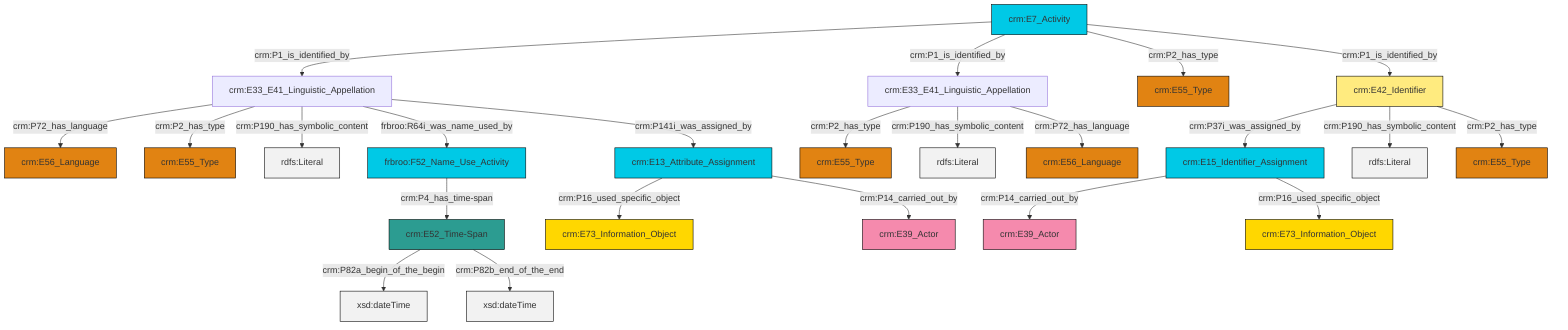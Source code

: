 graph TD
classDef Literal fill:#f2f2f2,stroke:#000000;
classDef CRM_Entity fill:#FFFFFF,stroke:#000000;
classDef Temporal_Entity fill:#00C9E6, stroke:#000000;
classDef Type fill:#E18312, stroke:#000000;
classDef Time-Span fill:#2C9C91, stroke:#000000;
classDef Appellation fill:#FFEB7F, stroke:#000000;
classDef Place fill:#008836, stroke:#000000;
classDef Persistent_Item fill:#B266B2, stroke:#000000;
classDef Conceptual_Object fill:#FFD700, stroke:#000000;
classDef Physical_Thing fill:#D2B48C, stroke:#000000;
classDef Actor fill:#f58aad, stroke:#000000;
classDef PC_Classes fill:#4ce600, stroke:#000000;
classDef Multi fill:#cccccc,stroke:#000000;

0["crm:E42_Identifier"]:::Appellation -->|crm:P37i_was_assigned_by| 1["crm:E15_Identifier_Assignment"]:::Temporal_Entity
8["crm:E13_Attribute_Assignment"]:::Temporal_Entity -->|crm:P16_used_specific_object| 4["crm:E73_Information_Object"]:::Conceptual_Object
13["crm:E7_Activity"]:::Temporal_Entity -->|crm:P1_is_identified_by| 6["crm:E33_E41_Linguistic_Appellation"]:::Default
14["crm:E33_E41_Linguistic_Appellation"]:::Default -->|crm:P2_has_type| 9["crm:E55_Type"]:::Type
13["crm:E7_Activity"]:::Temporal_Entity -->|crm:P1_is_identified_by| 14["crm:E33_E41_Linguistic_Appellation"]:::Default
13["crm:E7_Activity"]:::Temporal_Entity -->|crm:P2_has_type| 17["crm:E55_Type"]:::Type
1["crm:E15_Identifier_Assignment"]:::Temporal_Entity -->|crm:P14_carried_out_by| 11["crm:E39_Actor"]:::Actor
6["crm:E33_E41_Linguistic_Appellation"]:::Default -->|crm:P72_has_language| 15["crm:E56_Language"]:::Type
2["frbroo:F52_Name_Use_Activity"]:::Temporal_Entity -->|crm:P4_has_time-span| 22["crm:E52_Time-Span"]:::Time-Span
6["crm:E33_E41_Linguistic_Appellation"]:::Default -->|crm:P2_has_type| 24["crm:E55_Type"]:::Type
6["crm:E33_E41_Linguistic_Appellation"]:::Default -->|crm:P190_has_symbolic_content| 25[rdfs:Literal]:::Literal
0["crm:E42_Identifier"]:::Appellation -->|crm:P190_has_symbolic_content| 27[rdfs:Literal]:::Literal
14["crm:E33_E41_Linguistic_Appellation"]:::Default -->|crm:P190_has_symbolic_content| 29[rdfs:Literal]:::Literal
22["crm:E52_Time-Span"]:::Time-Span -->|crm:P82a_begin_of_the_begin| 31[xsd:dateTime]:::Literal
6["crm:E33_E41_Linguistic_Appellation"]:::Default -->|frbroo:R64i_was_name_used_by| 2["frbroo:F52_Name_Use_Activity"]:::Temporal_Entity
13["crm:E7_Activity"]:::Temporal_Entity -->|crm:P1_is_identified_by| 0["crm:E42_Identifier"]:::Appellation
6["crm:E33_E41_Linguistic_Appellation"]:::Default -->|crm:P141i_was_assigned_by| 8["crm:E13_Attribute_Assignment"]:::Temporal_Entity
1["crm:E15_Identifier_Assignment"]:::Temporal_Entity -->|crm:P16_used_specific_object| 34["crm:E73_Information_Object"]:::Conceptual_Object
8["crm:E13_Attribute_Assignment"]:::Temporal_Entity -->|crm:P14_carried_out_by| 18["crm:E39_Actor"]:::Actor
14["crm:E33_E41_Linguistic_Appellation"]:::Default -->|crm:P72_has_language| 32["crm:E56_Language"]:::Type
0["crm:E42_Identifier"]:::Appellation -->|crm:P2_has_type| 38["crm:E55_Type"]:::Type
22["crm:E52_Time-Span"]:::Time-Span -->|crm:P82b_end_of_the_end| 40[xsd:dateTime]:::Literal